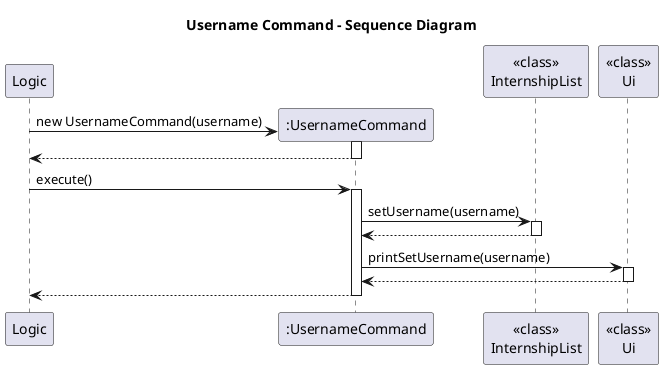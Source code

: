 @startuml
title Username Command - Sequence Diagram

participant Logic
create ":UsernameCommand" as UC
participant "<<class>>\nInternshipList" as IL
participant "<<class>>\nUi" as Ui

Logic -> UC** : new UsernameCommand(username)
activate UC
return

Logic -> UC : execute()
activate UC

UC -> IL : setUsername(username)
activate IL
IL --> UC
deactivate IL

UC -> Ui : printSetUsername(username)
activate Ui
Ui --> UC
deactivate Ui

UC --> Logic
deactivate UC
@enduml
